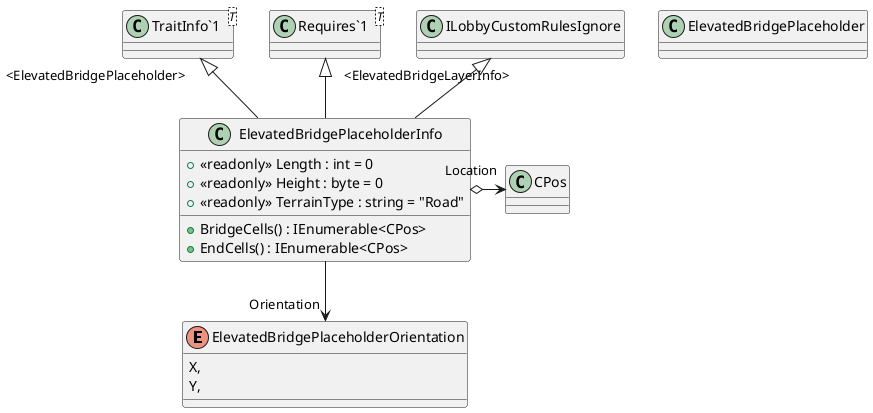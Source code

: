 @startuml
enum ElevatedBridgePlaceholderOrientation {
    X,
    Y,
}
class ElevatedBridgePlaceholderInfo {
    + <<readonly>> Length : int = 0
    + <<readonly>> Height : byte = 0
    + <<readonly>> TerrainType : string = "Road"
    + BridgeCells() : IEnumerable<CPos>
    + EndCells() : IEnumerable<CPos>
}
class ElevatedBridgePlaceholder {
}
class "TraitInfo`1"<T> {
}
class "Requires`1"<T> {
}
"TraitInfo`1" "<ElevatedBridgePlaceholder>" <|-- ElevatedBridgePlaceholderInfo
"Requires`1" "<ElevatedBridgeLayerInfo>" <|-- ElevatedBridgePlaceholderInfo
ILobbyCustomRulesIgnore <|-- ElevatedBridgePlaceholderInfo
ElevatedBridgePlaceholderInfo o-> "Location" CPos
ElevatedBridgePlaceholderInfo --> "Orientation" ElevatedBridgePlaceholderOrientation
@enduml
